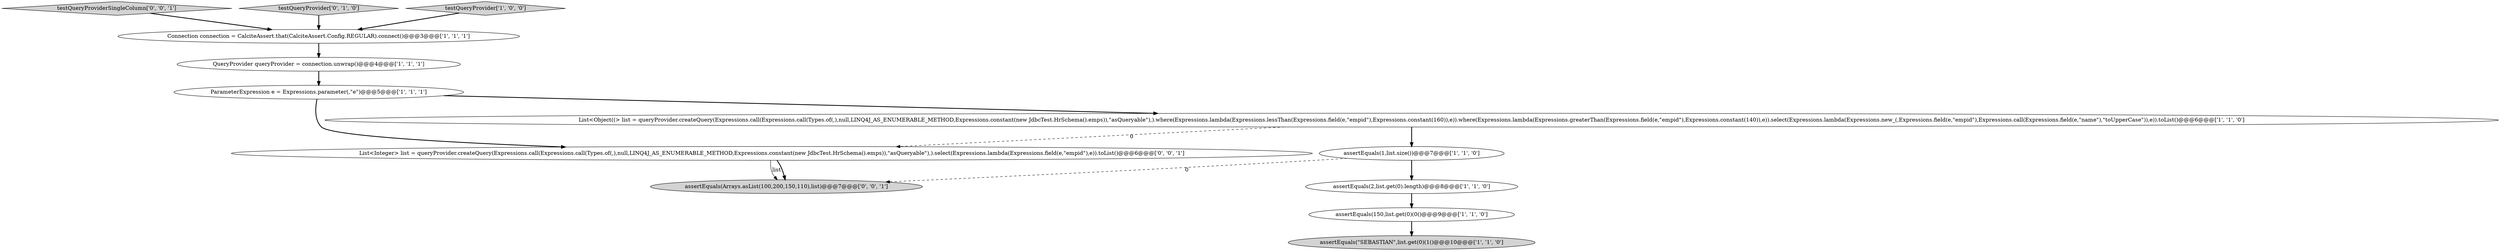 digraph {
10 [style = filled, label = "testQueryProviderSingleColumn['0', '0', '1']", fillcolor = lightgray, shape = diamond image = "AAA0AAABBB3BBB"];
12 [style = filled, label = "List<Integer> list = queryProvider.createQuery(Expressions.call(Expressions.call(Types.of(,),null,LINQ4J_AS_ENUMERABLE_METHOD,Expressions.constant(new JdbcTest.HrSchema().emps)),\"asQueryable\"),).select(Expressions.lambda(Expressions.field(e,\"empid\"),e)).toList()@@@6@@@['0', '0', '1']", fillcolor = white, shape = ellipse image = "AAA0AAABBB3BBB"];
1 [style = filled, label = "assertEquals(\"SEBASTIAN\",list.get(0)(1()@@@10@@@['1', '1', '0']", fillcolor = lightgray, shape = ellipse image = "AAA0AAABBB1BBB"];
8 [style = filled, label = "assertEquals(2,list.get(0).length)@@@8@@@['1', '1', '0']", fillcolor = white, shape = ellipse image = "AAA0AAABBB1BBB"];
7 [style = filled, label = "assertEquals(1,list.size())@@@7@@@['1', '1', '0']", fillcolor = white, shape = ellipse image = "AAA0AAABBB1BBB"];
9 [style = filled, label = "testQueryProvider['0', '1', '0']", fillcolor = lightgray, shape = diamond image = "AAA0AAABBB2BBB"];
0 [style = filled, label = "List<Object((> list = queryProvider.createQuery(Expressions.call(Expressions.call(Types.of(,),null,LINQ4J_AS_ENUMERABLE_METHOD,Expressions.constant(new JdbcTest.HrSchema().emps)),\"asQueryable\"),).where(Expressions.lambda(Expressions.lessThan(Expressions.field(e,\"empid\"),Expressions.constant(160)),e)).where(Expressions.lambda(Expressions.greaterThan(Expressions.field(e,\"empid\"),Expressions.constant(140)),e)).select(Expressions.lambda(Expressions.new_(,Expressions.field(e,\"empid\"),Expressions.call(Expressions.field(e,\"name\"),\"toUpperCase\")),e)).toList()@@@6@@@['1', '1', '0']", fillcolor = white, shape = ellipse image = "AAA0AAABBB1BBB"];
3 [style = filled, label = "assertEquals(150,list.get(0)(0()@@@9@@@['1', '1', '0']", fillcolor = white, shape = ellipse image = "AAA0AAABBB1BBB"];
11 [style = filled, label = "assertEquals(Arrays.asList(100,200,150,110),list)@@@7@@@['0', '0', '1']", fillcolor = lightgray, shape = ellipse image = "AAA0AAABBB3BBB"];
5 [style = filled, label = "ParameterExpression e = Expressions.parameter(,\"e\")@@@5@@@['1', '1', '1']", fillcolor = white, shape = ellipse image = "AAA0AAABBB1BBB"];
4 [style = filled, label = "testQueryProvider['1', '0', '0']", fillcolor = lightgray, shape = diamond image = "AAA0AAABBB1BBB"];
2 [style = filled, label = "Connection connection = CalciteAssert.that(CalciteAssert.Config.REGULAR).connect()@@@3@@@['1', '1', '1']", fillcolor = white, shape = ellipse image = "AAA0AAABBB1BBB"];
6 [style = filled, label = "QueryProvider queryProvider = connection.unwrap()@@@4@@@['1', '1', '1']", fillcolor = white, shape = ellipse image = "AAA0AAABBB1BBB"];
7->11 [style = dashed, label="0"];
6->5 [style = bold, label=""];
10->2 [style = bold, label=""];
4->2 [style = bold, label=""];
12->11 [style = solid, label="list"];
0->12 [style = dashed, label="0"];
5->0 [style = bold, label=""];
3->1 [style = bold, label=""];
7->8 [style = bold, label=""];
5->12 [style = bold, label=""];
9->2 [style = bold, label=""];
2->6 [style = bold, label=""];
8->3 [style = bold, label=""];
0->7 [style = bold, label=""];
12->11 [style = bold, label=""];
}
